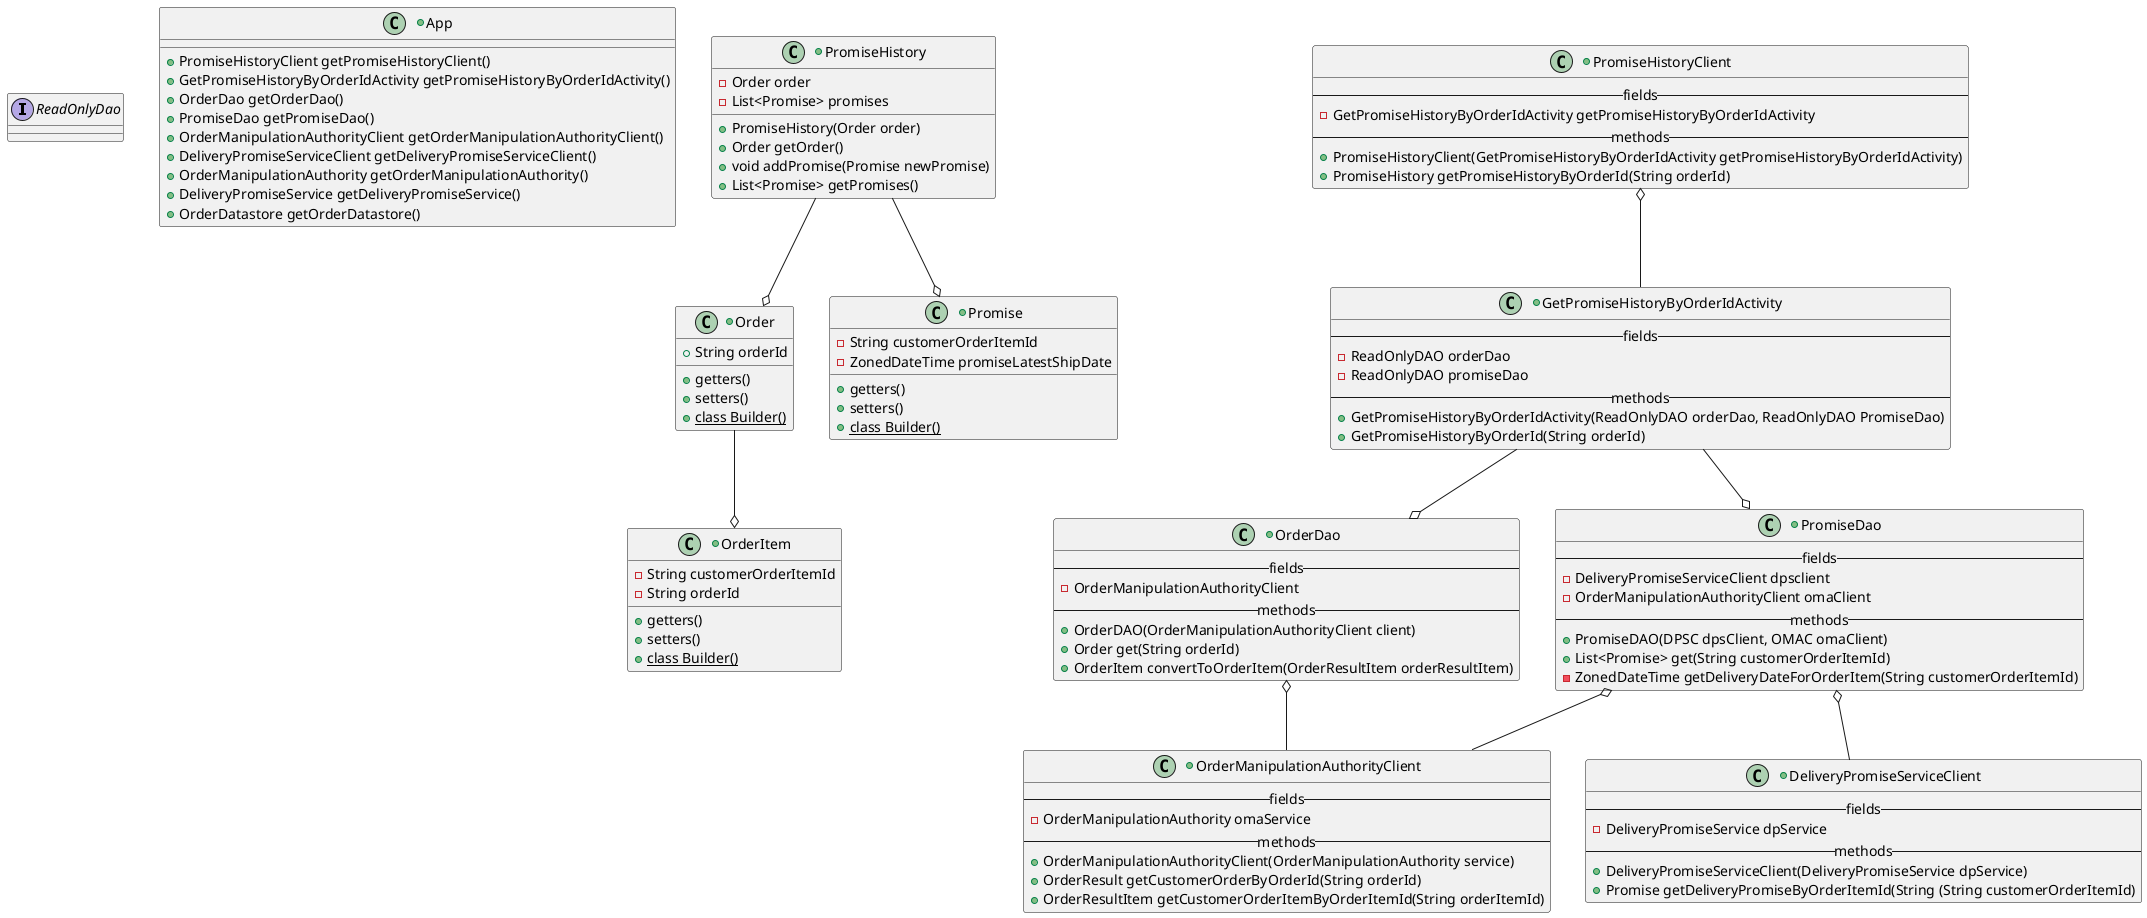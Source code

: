 @startuml
'https://plantuml.com/class-diagram'

interface ReadOnlyDao

+class App {
    +PromiseHistoryClient getPromiseHistoryClient()
    +GetPromiseHistoryByOrderIdActivity getPromiseHistoryByOrderIdActivity()
    +OrderDao getOrderDao()
    +PromiseDao getPromiseDao()
    +OrderManipulationAuthorityClient getOrderManipulationAuthorityClient()
    +DeliveryPromiseServiceClient getDeliveryPromiseServiceClient()
    +OrderManipulationAuthority getOrderManipulationAuthority()
    +DeliveryPromiseService getDeliveryPromiseService()
    +OrderDatastore getOrderDatastore()
}

+class Order {
    +String orderId
    +getters()
    +setters()
    +{static} class Builder()
}

+class OrderItem {
    -String customerOrderItemId
    -String orderId
    +getters()
    +setters()
    +{static} class Builder()
}

+class Promise {
    -String customerOrderItemId
    -ZonedDateTime promiseLatestShipDate
    +getters()
    +setters()
    +{static} class Builder()
}

+class PromiseHistory {
    -Order order
    -List<Promise> promises
    +PromiseHistory(Order order)
    +Order getOrder()
    +void addPromise(Promise newPromise)
    +List<Promise> getPromises()
}

+class PromiseHistoryClient {
    --fields--
    -GetPromiseHistoryByOrderIdActivity getPromiseHistoryByOrderIdActivity
    --methods--
    +PromiseHistoryClient(GetPromiseHistoryByOrderIdActivity getPromiseHistoryByOrderIdActivity)
    +PromiseHistory getPromiseHistoryByOrderId(String orderId)
}

+class GetPromiseHistoryByOrderIdActivity {
    --fields--
    -ReadOnlyDAO orderDao
    -ReadOnlyDAO promiseDao
    --methods--
    +GetPromiseHistoryByOrderIdActivity(ReadOnlyDAO orderDao, ReadOnlyDAO PromiseDao)
    +GetPromiseHistoryByOrderId(String orderId)
}

+class OrderDao {
    --fields--
    -OrderManipulationAuthorityClient
    --methods--
    +OrderDAO(OrderManipulationAuthorityClient client)
    +Order get(String orderId)
    +OrderItem convertToOrderItem(OrderResultItem orderResultItem)
}

+class PromiseDao {
    --fields--
    -DeliveryPromiseServiceClient dpsclient
    -OrderManipulationAuthorityClient omaClient
    --methods--
    +PromiseDAO(DPSC dpsClient, OMAC omaClient)
    +List<Promise> get(String customerOrderItemId)
    -ZonedDateTime getDeliveryDateForOrderItem(String customerOrderItemId)
}

+class OrderManipulationAuthorityClient {
    --fields--
    -OrderManipulationAuthority omaService
    --methods--
    +OrderManipulationAuthorityClient(OrderManipulationAuthority service)
    +OrderResult getCustomerOrderByOrderId(String orderId)
    +OrderResultItem getCustomerOrderItemByOrderItemId(String orderItemId)
}

+class DeliveryPromiseServiceClient {
    --fields--
    -DeliveryPromiseService dpService
    --methods--
    +DeliveryPromiseServiceClient(DeliveryPromiseService dpService)
    +Promise getDeliveryPromiseByOrderItemId(String (String customerOrderItemId)
}







PromiseHistoryClient o-- GetPromiseHistoryByOrderIdActivity
GetPromiseHistoryByOrderIdActivity --o PromiseDao
GetPromiseHistoryByOrderIdActivity --o OrderDao
PromiseDao o-- DeliveryPromiseServiceClient
PromiseDao o-- OrderManipulationAuthorityClient
OrderDao o-- OrderManipulationAuthorityClient
PromiseHistory --o Order
PromiseHistory --o Promise
Order --o OrderItem

@enduml